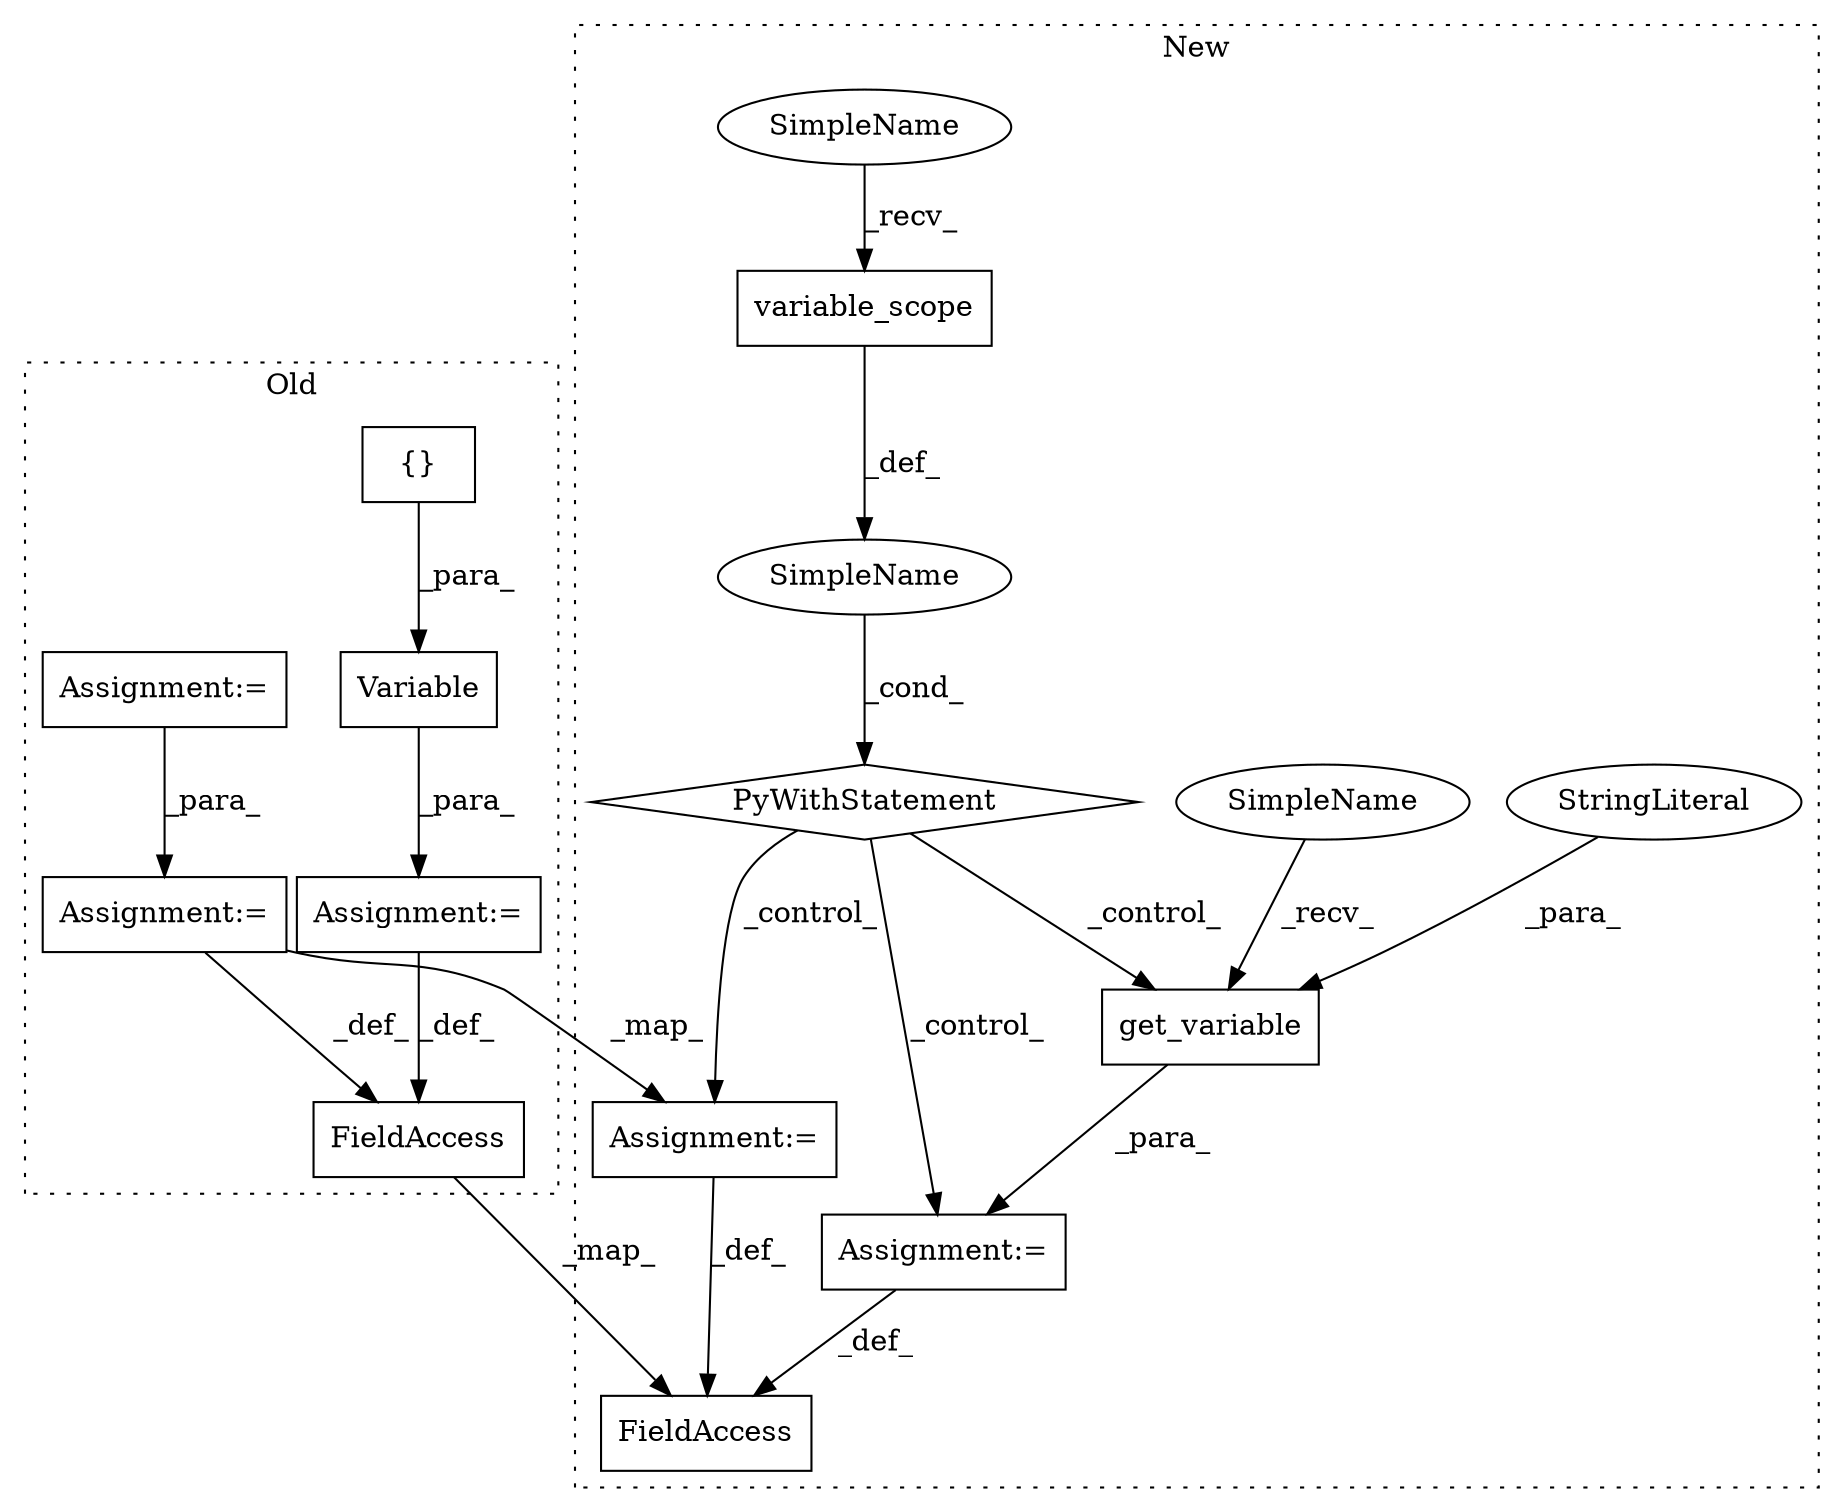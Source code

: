 digraph G {
subgraph cluster0 {
1 [label="{}" a="4" s="3661,3692" l="1,1" shape="box"];
6 [label="Assignment:=" a="7" s="3620" l="1" shape="box"];
7 [label="FieldAccess" a="22" s="3809" l="13" shape="box"];
9 [label="Variable" a="32" s="3632,3710" l="9,1" shape="box"];
12 [label="Assignment:=" a="7" s="3548" l="1" shape="box"];
14 [label="Assignment:=" a="7" s="3454" l="1" shape="box"];
label = "Old";
style="dotted";
}
subgraph cluster1 {
2 [label="variable_scope" a="32" s="3992,4011" l="15,1" shape="box"];
3 [label="PyWithStatement" a="104" s="3971,4012" l="10,2" shape="diamond"];
4 [label="Assignment:=" a="7" s="4241" l="1" shape="box"];
5 [label="SimpleName" a="42" s="" l="" shape="ellipse"];
8 [label="FieldAccess" a="22" s="4469" l="13" shape="box"];
10 [label="get_variable" a="32" s="4253,4357" l="13,1" shape="box"];
11 [label="StringLiteral" a="45" s="4266" l="13" shape="ellipse"];
13 [label="Assignment:=" a="7" s="4167" l="1" shape="box"];
15 [label="SimpleName" a="42" s="4242" l="10" shape="ellipse"];
16 [label="SimpleName" a="42" s="3981" l="10" shape="ellipse"];
label = "New";
style="dotted";
}
1 -> 9 [label="_para_"];
2 -> 5 [label="_def_"];
3 -> 10 [label="_control_"];
3 -> 4 [label="_control_"];
3 -> 13 [label="_control_"];
4 -> 8 [label="_def_"];
5 -> 3 [label="_cond_"];
6 -> 7 [label="_def_"];
7 -> 8 [label="_map_"];
9 -> 6 [label="_para_"];
10 -> 4 [label="_para_"];
11 -> 10 [label="_para_"];
12 -> 7 [label="_def_"];
12 -> 13 [label="_map_"];
13 -> 8 [label="_def_"];
14 -> 12 [label="_para_"];
15 -> 10 [label="_recv_"];
16 -> 2 [label="_recv_"];
}